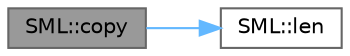 digraph "SML::copy"
{
 // LATEX_PDF_SIZE
  bgcolor="transparent";
  edge [fontname=Helvetica,fontsize=10,labelfontname=Helvetica,labelfontsize=10];
  node [fontname=Helvetica,fontsize=10,shape=box,height=0.2,width=0.4];
  rankdir="LR";
  Node1 [id="Node000001",label="SML::copy",height=0.2,width=0.4,color="gray40", fillcolor="grey60", style="filled", fontcolor="black",tooltip="Copy len bytes from source to destination."];
  Node1 -> Node2 [id="edge1_Node000001_Node000002",color="steelblue1",style="solid",tooltip=" "];
  Node2 [id="Node000002",label="SML::len",height=0.2,width=0.4,color="grey40", fillcolor="white", style="filled",URL="$group___s_m_l.html#ga2f1fe38b0f0a4e8e04a1b8cbe83fc0e9",tooltip="Find length of input C-string."];
}
